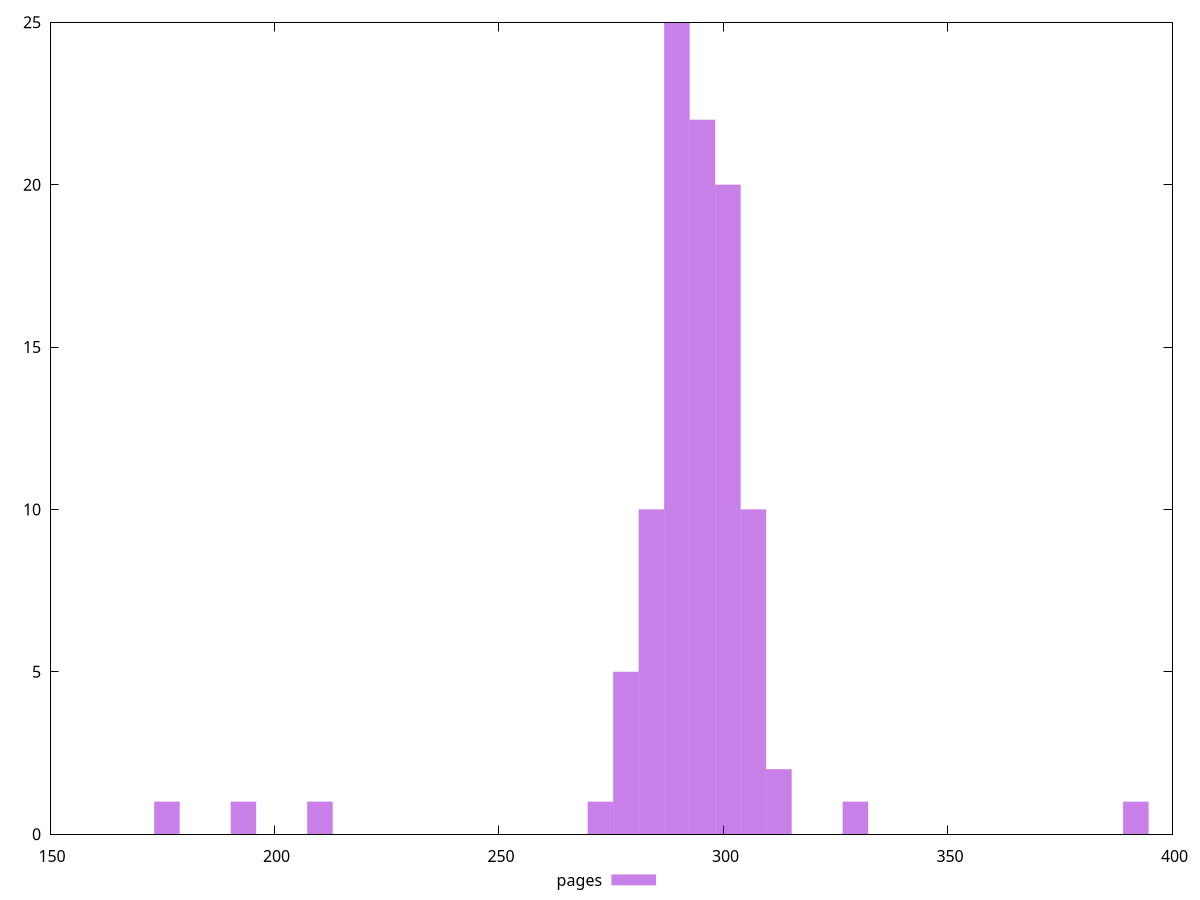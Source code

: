 $_pages <<EOF
193.08157694699597 1
312.337845061317 2
272.5857556898767 1
289.62236542049396 25
300.98010524090546 20
295.30123533069974 22
278.2646256000824 5
283.9434955102882 10
306.65897515111124 10
329.3744547919343 1
391.8420238041977 1
176.04496721637867 1
210.11818667761327 1
EOF
set key outside below
set terminal pngcairo
set output "report_00006_2020-11-02T20-21-41.718Z/total-blocking-time/pages//raw_hist.png"
set yrange [0:25]
set boxwidth 5.678869910205764
set style fill transparent solid 0.5 noborder
plot $_pages title "pages" with boxes ,